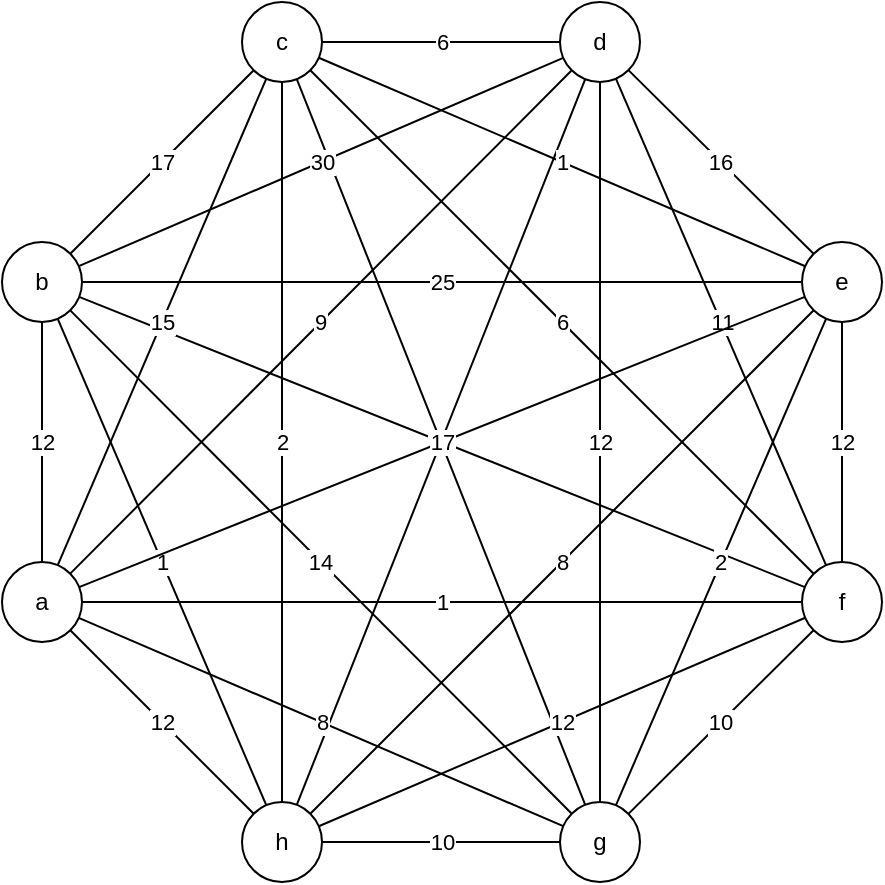 <mxfile version="20.3.0" type="device"><diagram id="TM6V74_oWzlim6uvrGLo" name="Страница 1"><mxGraphModel dx="544" dy="1065" grid="1" gridSize="10" guides="1" tooltips="1" connect="1" arrows="1" fold="1" page="1" pageScale="1" pageWidth="827" pageHeight="1169" math="0" shadow="0"><root><mxCell id="0"/><mxCell id="1" parent="0"/><mxCell id="cShSa6QSCR0lS53_KEfa-7" value="g" style="ellipse;whiteSpace=wrap;html=1;aspect=fixed;" vertex="1" parent="1"><mxGeometry x="439" y="520" width="40" height="40" as="geometry"/></mxCell><mxCell id="cShSa6QSCR0lS53_KEfa-10" value="a" style="ellipse;whiteSpace=wrap;html=1;aspect=fixed;" vertex="1" parent="1"><mxGeometry x="160" y="400" width="40" height="40" as="geometry"/></mxCell><mxCell id="cShSa6QSCR0lS53_KEfa-11" value="b" style="ellipse;whiteSpace=wrap;html=1;aspect=fixed;" vertex="1" parent="1"><mxGeometry x="160" y="240" width="40" height="40" as="geometry"/></mxCell><mxCell id="cShSa6QSCR0lS53_KEfa-12" value="c" style="ellipse;whiteSpace=wrap;html=1;aspect=fixed;" vertex="1" parent="1"><mxGeometry x="280" y="120" width="40" height="40" as="geometry"/></mxCell><mxCell id="cShSa6QSCR0lS53_KEfa-13" value="d" style="ellipse;whiteSpace=wrap;html=1;aspect=fixed;" vertex="1" parent="1"><mxGeometry x="439" y="120" width="40" height="40" as="geometry"/></mxCell><mxCell id="cShSa6QSCR0lS53_KEfa-14" value="e" style="ellipse;whiteSpace=wrap;html=1;aspect=fixed;" vertex="1" parent="1"><mxGeometry x="560" y="240" width="40" height="40" as="geometry"/></mxCell><mxCell id="cShSa6QSCR0lS53_KEfa-15" value="f" style="ellipse;whiteSpace=wrap;html=1;aspect=fixed;" vertex="1" parent="1"><mxGeometry x="560" y="400" width="40" height="40" as="geometry"/></mxCell><mxCell id="cShSa6QSCR0lS53_KEfa-16" value="h" style="ellipse;whiteSpace=wrap;html=1;aspect=fixed;" vertex="1" parent="1"><mxGeometry x="280" y="520" width="40" height="40" as="geometry"/></mxCell><mxCell id="cShSa6QSCR0lS53_KEfa-17" value="10" style="endArrow=none;html=1;rounded=0;" edge="1" parent="1" source="cShSa6QSCR0lS53_KEfa-16" target="cShSa6QSCR0lS53_KEfa-7"><mxGeometry width="50" height="50" relative="1" as="geometry"><mxPoint x="330" y="480" as="sourcePoint"/><mxPoint x="380" y="430" as="targetPoint"/></mxGeometry></mxCell><mxCell id="cShSa6QSCR0lS53_KEfa-18" value="12" style="endArrow=none;html=1;rounded=0;exitX=1;exitY=1;exitDx=0;exitDy=0;" edge="1" parent="1" source="cShSa6QSCR0lS53_KEfa-10" target="cShSa6QSCR0lS53_KEfa-16"><mxGeometry width="50" height="50" relative="1" as="geometry"><mxPoint x="320" y="360" as="sourcePoint"/><mxPoint x="370" y="310" as="targetPoint"/></mxGeometry></mxCell><mxCell id="cShSa6QSCR0lS53_KEfa-19" value="12" style="endArrow=none;html=1;rounded=0;" edge="1" parent="1" source="cShSa6QSCR0lS53_KEfa-10" target="cShSa6QSCR0lS53_KEfa-11"><mxGeometry width="50" height="50" relative="1" as="geometry"><mxPoint x="310" y="350" as="sourcePoint"/><mxPoint x="360" y="300" as="targetPoint"/></mxGeometry></mxCell><mxCell id="cShSa6QSCR0lS53_KEfa-20" value="17" style="endArrow=none;html=1;rounded=0;" edge="1" parent="1" source="cShSa6QSCR0lS53_KEfa-11" target="cShSa6QSCR0lS53_KEfa-12"><mxGeometry width="50" height="50" relative="1" as="geometry"><mxPoint x="350" y="340" as="sourcePoint"/><mxPoint x="400" y="290" as="targetPoint"/></mxGeometry></mxCell><mxCell id="cShSa6QSCR0lS53_KEfa-21" value="6" style="endArrow=none;html=1;rounded=0;" edge="1" parent="1" source="cShSa6QSCR0lS53_KEfa-12" target="cShSa6QSCR0lS53_KEfa-13"><mxGeometry width="50" height="50" relative="1" as="geometry"><mxPoint x="360" y="350" as="sourcePoint"/><mxPoint x="410" y="300" as="targetPoint"/></mxGeometry></mxCell><mxCell id="cShSa6QSCR0lS53_KEfa-22" value="16" style="endArrow=none;html=1;rounded=0;" edge="1" parent="1" source="cShSa6QSCR0lS53_KEfa-13" target="cShSa6QSCR0lS53_KEfa-14"><mxGeometry width="50" height="50" relative="1" as="geometry"><mxPoint x="370" y="360" as="sourcePoint"/><mxPoint x="420" y="310" as="targetPoint"/></mxGeometry></mxCell><mxCell id="cShSa6QSCR0lS53_KEfa-23" value="12" style="endArrow=none;html=1;rounded=0;" edge="1" parent="1" source="cShSa6QSCR0lS53_KEfa-15" target="cShSa6QSCR0lS53_KEfa-14"><mxGeometry width="50" height="50" relative="1" as="geometry"><mxPoint x="380" y="370" as="sourcePoint"/><mxPoint x="430" y="320" as="targetPoint"/></mxGeometry></mxCell><mxCell id="cShSa6QSCR0lS53_KEfa-24" value="10" style="endArrow=none;html=1;rounded=0;" edge="1" parent="1" source="cShSa6QSCR0lS53_KEfa-7" target="cShSa6QSCR0lS53_KEfa-15"><mxGeometry width="50" height="50" relative="1" as="geometry"><mxPoint x="390" y="380" as="sourcePoint"/><mxPoint x="440" y="330" as="targetPoint"/></mxGeometry></mxCell><mxCell id="cShSa6QSCR0lS53_KEfa-25" value="8" style="endArrow=none;html=1;rounded=0;" edge="1" parent="1" source="cShSa6QSCR0lS53_KEfa-16" target="cShSa6QSCR0lS53_KEfa-14"><mxGeometry width="50" height="50" relative="1" as="geometry"><mxPoint x="340" y="380" as="sourcePoint"/><mxPoint x="390" y="330" as="targetPoint"/></mxGeometry></mxCell><mxCell id="cShSa6QSCR0lS53_KEfa-26" value="4" style="endArrow=none;html=1;rounded=0;" edge="1" parent="1" source="cShSa6QSCR0lS53_KEfa-11" target="cShSa6QSCR0lS53_KEfa-15"><mxGeometry width="50" height="50" relative="1" as="geometry"><mxPoint x="410" y="400" as="sourcePoint"/><mxPoint x="460" y="350" as="targetPoint"/></mxGeometry></mxCell><mxCell id="cShSa6QSCR0lS53_KEfa-27" value="25" style="endArrow=none;html=1;rounded=0;" edge="1" parent="1" source="cShSa6QSCR0lS53_KEfa-11" target="cShSa6QSCR0lS53_KEfa-14"><mxGeometry width="50" height="50" relative="1" as="geometry"><mxPoint x="420" y="410" as="sourcePoint"/><mxPoint x="470" y="360" as="targetPoint"/></mxGeometry></mxCell><mxCell id="cShSa6QSCR0lS53_KEfa-28" value="1" style="endArrow=none;html=1;rounded=0;" edge="1" parent="1" source="cShSa6QSCR0lS53_KEfa-10" target="cShSa6QSCR0lS53_KEfa-15"><mxGeometry width="50" height="50" relative="1" as="geometry"><mxPoint x="430" y="420" as="sourcePoint"/><mxPoint x="480" y="370" as="targetPoint"/></mxGeometry></mxCell><mxCell id="cShSa6QSCR0lS53_KEfa-29" value="12" style="endArrow=none;html=1;rounded=0;" edge="1" parent="1" source="cShSa6QSCR0lS53_KEfa-7" target="cShSa6QSCR0lS53_KEfa-13"><mxGeometry width="50" height="50" relative="1" as="geometry"><mxPoint x="420" y="380" as="sourcePoint"/><mxPoint x="490" y="380" as="targetPoint"/></mxGeometry></mxCell><mxCell id="cShSa6QSCR0lS53_KEfa-30" value="2" style="endArrow=none;html=1;rounded=0;" edge="1" parent="1" source="cShSa6QSCR0lS53_KEfa-16" target="cShSa6QSCR0lS53_KEfa-12"><mxGeometry width="50" height="50" relative="1" as="geometry"><mxPoint x="450" y="440" as="sourcePoint"/><mxPoint x="500" y="390" as="targetPoint"/></mxGeometry></mxCell><mxCell id="cShSa6QSCR0lS53_KEfa-31" value="32" style="endArrow=none;html=1;rounded=0;" edge="1" parent="1" source="cShSa6QSCR0lS53_KEfa-16" target="cShSa6QSCR0lS53_KEfa-13"><mxGeometry width="50" height="50" relative="1" as="geometry"><mxPoint x="460" y="450" as="sourcePoint"/><mxPoint x="510" y="400" as="targetPoint"/></mxGeometry></mxCell><mxCell id="cShSa6QSCR0lS53_KEfa-32" value="8" style="endArrow=none;html=1;rounded=0;" edge="1" parent="1" source="cShSa6QSCR0lS53_KEfa-7" target="cShSa6QSCR0lS53_KEfa-12"><mxGeometry width="50" height="50" relative="1" as="geometry"><mxPoint x="470" y="460" as="sourcePoint"/><mxPoint x="520" y="410" as="targetPoint"/></mxGeometry></mxCell><mxCell id="cShSa6QSCR0lS53_KEfa-33" value="15" style="endArrow=none;html=1;rounded=0;" edge="1" parent="1" source="cShSa6QSCR0lS53_KEfa-10" target="cShSa6QSCR0lS53_KEfa-12"><mxGeometry width="50" height="50" relative="1" as="geometry"><mxPoint x="480" y="470" as="sourcePoint"/><mxPoint x="530" y="420" as="targetPoint"/></mxGeometry></mxCell><mxCell id="cShSa6QSCR0lS53_KEfa-34" value="1" style="endArrow=none;html=1;rounded=0;" edge="1" parent="1" source="cShSa6QSCR0lS53_KEfa-16" target="cShSa6QSCR0lS53_KEfa-11"><mxGeometry width="50" height="50" relative="1" as="geometry"><mxPoint x="490" y="480" as="sourcePoint"/><mxPoint x="540" y="430" as="targetPoint"/></mxGeometry></mxCell><mxCell id="cShSa6QSCR0lS53_KEfa-35" value="2" style="endArrow=none;html=1;rounded=0;" edge="1" parent="1" source="cShSa6QSCR0lS53_KEfa-7" target="cShSa6QSCR0lS53_KEfa-14"><mxGeometry width="50" height="50" relative="1" as="geometry"><mxPoint x="500" y="490" as="sourcePoint"/><mxPoint x="550" y="440" as="targetPoint"/></mxGeometry></mxCell><mxCell id="cShSa6QSCR0lS53_KEfa-36" value="11" style="endArrow=none;html=1;rounded=0;" edge="1" parent="1" source="cShSa6QSCR0lS53_KEfa-15" target="cShSa6QSCR0lS53_KEfa-13"><mxGeometry width="50" height="50" relative="1" as="geometry"><mxPoint x="510" y="500" as="sourcePoint"/><mxPoint x="560" y="450" as="targetPoint"/></mxGeometry></mxCell><mxCell id="cShSa6QSCR0lS53_KEfa-37" value="6" style="endArrow=none;html=1;rounded=0;" edge="1" parent="1" source="cShSa6QSCR0lS53_KEfa-15" target="cShSa6QSCR0lS53_KEfa-12"><mxGeometry width="50" height="50" relative="1" as="geometry"><mxPoint x="520" y="510" as="sourcePoint"/><mxPoint x="570" y="460" as="targetPoint"/></mxGeometry></mxCell><mxCell id="cShSa6QSCR0lS53_KEfa-38" value="12" style="endArrow=none;html=1;rounded=0;" edge="1" parent="1" source="cShSa6QSCR0lS53_KEfa-15" target="cShSa6QSCR0lS53_KEfa-16"><mxGeometry width="50" height="50" relative="1" as="geometry"><mxPoint x="530" y="520" as="sourcePoint"/><mxPoint x="580" y="470" as="targetPoint"/></mxGeometry></mxCell><mxCell id="cShSa6QSCR0lS53_KEfa-39" value="8" style="endArrow=none;html=1;rounded=0;" edge="1" parent="1" source="cShSa6QSCR0lS53_KEfa-10" target="cShSa6QSCR0lS53_KEfa-7"><mxGeometry width="50" height="50" relative="1" as="geometry"><mxPoint x="540" y="530" as="sourcePoint"/><mxPoint x="590" y="480" as="targetPoint"/></mxGeometry></mxCell><mxCell id="cShSa6QSCR0lS53_KEfa-40" value="17" style="endArrow=none;html=1;rounded=0;" edge="1" parent="1" source="cShSa6QSCR0lS53_KEfa-10" target="cShSa6QSCR0lS53_KEfa-14"><mxGeometry width="50" height="50" relative="1" as="geometry"><mxPoint x="550" y="540" as="sourcePoint"/><mxPoint x="600" y="490" as="targetPoint"/></mxGeometry></mxCell><mxCell id="cShSa6QSCR0lS53_KEfa-41" value="9" style="endArrow=none;html=1;rounded=0;" edge="1" parent="1" source="cShSa6QSCR0lS53_KEfa-10" target="cShSa6QSCR0lS53_KEfa-13"><mxGeometry width="50" height="50" relative="1" as="geometry"><mxPoint x="560" y="550" as="sourcePoint"/><mxPoint x="610" y="500" as="targetPoint"/></mxGeometry></mxCell><mxCell id="cShSa6QSCR0lS53_KEfa-42" value="30" style="endArrow=none;html=1;rounded=0;" edge="1" parent="1" source="cShSa6QSCR0lS53_KEfa-11" target="cShSa6QSCR0lS53_KEfa-13"><mxGeometry width="50" height="50" relative="1" as="geometry"><mxPoint x="570" y="560" as="sourcePoint"/><mxPoint x="419" y="180" as="targetPoint"/></mxGeometry></mxCell><mxCell id="cShSa6QSCR0lS53_KEfa-43" value="1" style="endArrow=none;html=1;rounded=0;" edge="1" parent="1" source="cShSa6QSCR0lS53_KEfa-14" target="cShSa6QSCR0lS53_KEfa-12"><mxGeometry width="50" height="50" relative="1" as="geometry"><mxPoint x="580" y="570" as="sourcePoint"/><mxPoint x="630" y="520" as="targetPoint"/></mxGeometry></mxCell><mxCell id="cShSa6QSCR0lS53_KEfa-44" value="14" style="endArrow=none;html=1;rounded=0;" edge="1" parent="1" source="cShSa6QSCR0lS53_KEfa-11" target="cShSa6QSCR0lS53_KEfa-7"><mxGeometry width="50" height="50" relative="1" as="geometry"><mxPoint x="590" y="580" as="sourcePoint"/><mxPoint x="640" y="530" as="targetPoint"/></mxGeometry></mxCell></root></mxGraphModel></diagram></mxfile>